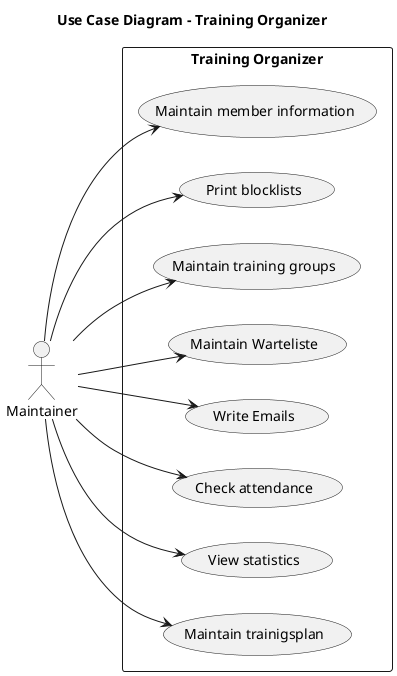 
@startuml
left to right direction

title Use Case Diagram - Training Organizer

actor Maintainer

rectangle "Training Organizer" {
  usecase "Maintain member information" as personalInformation
  usecase "Print blocklists" as blocklist
  usecase "Maintain training groups" as groups
  usecase "Maintain Warteliste" as warteliste
  usecase "Write Emails" as emails
  usecase "Check attendance" as attendance
  usecase "View statistics"  as statistics
  usecase "Maintain trainigsplan" as trainingsplan
}

Maintainer --> personalInformation
Maintainer --> blocklist
Maintainer --> groups
Maintainer --> warteliste
Maintainer --> emails
Maintainer --> attendance
Maintainer --> statistics
Maintainer --> trainingsplan
@enduml
